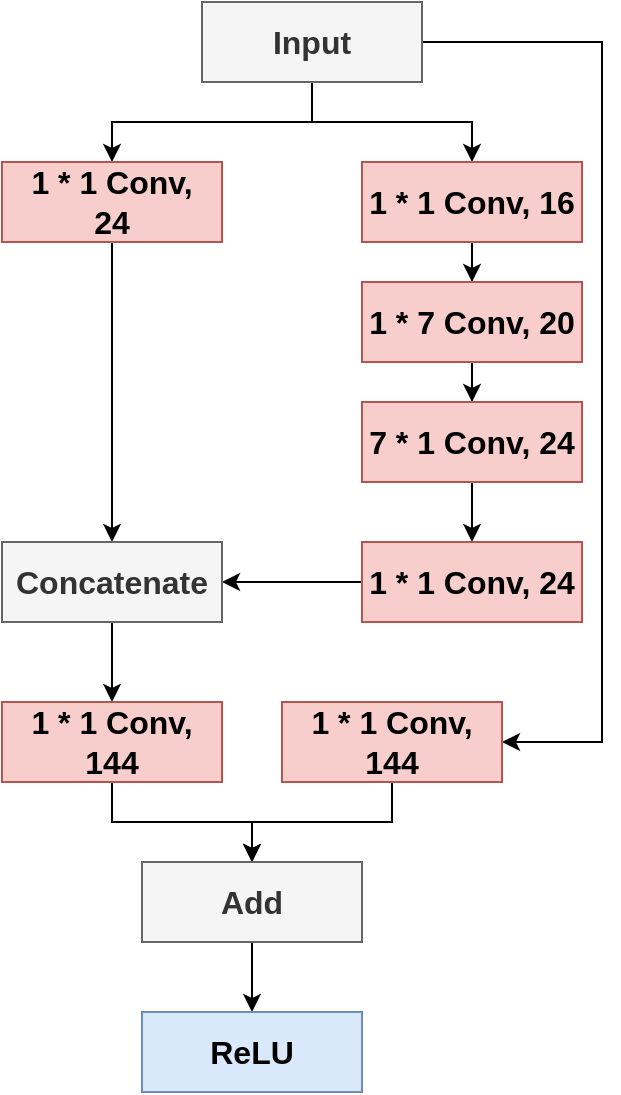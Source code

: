 <mxfile version="24.2.0" type="device">
  <diagram name="Page-1" id="ZxlwmdV9dzZsxIHtCu9o">
    <mxGraphModel dx="1301" dy="753" grid="1" gridSize="10" guides="1" tooltips="1" connect="1" arrows="1" fold="1" page="1" pageScale="1" pageWidth="827" pageHeight="1169" math="0" shadow="0">
      <root>
        <mxCell id="0" />
        <mxCell id="1" parent="0" />
        <mxCell id="4BHdDq89bDIP0e9hir1x-12" style="edgeStyle=orthogonalEdgeStyle;rounded=0;orthogonalLoop=1;jettySize=auto;html=1;exitX=0.5;exitY=1;exitDx=0;exitDy=0;entryX=0.5;entryY=0;entryDx=0;entryDy=0;" edge="1" parent="1" source="4BHdDq89bDIP0e9hir1x-2" target="4BHdDq89bDIP0e9hir1x-3">
          <mxGeometry relative="1" as="geometry" />
        </mxCell>
        <mxCell id="4BHdDq89bDIP0e9hir1x-13" style="edgeStyle=orthogonalEdgeStyle;rounded=0;orthogonalLoop=1;jettySize=auto;html=1;exitX=0.5;exitY=1;exitDx=0;exitDy=0;entryX=0.5;entryY=0;entryDx=0;entryDy=0;" edge="1" parent="1" source="4BHdDq89bDIP0e9hir1x-2" target="4BHdDq89bDIP0e9hir1x-4">
          <mxGeometry relative="1" as="geometry" />
        </mxCell>
        <mxCell id="4BHdDq89bDIP0e9hir1x-22" style="edgeStyle=orthogonalEdgeStyle;rounded=0;orthogonalLoop=1;jettySize=auto;html=1;exitX=1;exitY=0.5;exitDx=0;exitDy=0;entryX=1;entryY=0.5;entryDx=0;entryDy=0;" edge="1" parent="1" source="4BHdDq89bDIP0e9hir1x-2" target="4BHdDq89bDIP0e9hir1x-21">
          <mxGeometry relative="1" as="geometry">
            <Array as="points">
              <mxPoint x="-200" y="60" />
              <mxPoint x="-200" y="410" />
            </Array>
          </mxGeometry>
        </mxCell>
        <mxCell id="4BHdDq89bDIP0e9hir1x-2" value="&lt;b&gt;&lt;font style=&quot;font-size: 16px;&quot;&gt;Input&lt;/font&gt;&lt;/b&gt;" style="rounded=0;whiteSpace=wrap;html=1;fillColor=#f5f5f5;fontColor=#333333;strokeColor=#666666;" vertex="1" parent="1">
          <mxGeometry x="-400" y="40" width="110" height="40" as="geometry" />
        </mxCell>
        <mxCell id="4BHdDq89bDIP0e9hir1x-15" style="edgeStyle=orthogonalEdgeStyle;rounded=0;orthogonalLoop=1;jettySize=auto;html=1;exitX=0.5;exitY=1;exitDx=0;exitDy=0;entryX=0.5;entryY=0;entryDx=0;entryDy=0;" edge="1" parent="1" source="4BHdDq89bDIP0e9hir1x-3" target="4BHdDq89bDIP0e9hir1x-14">
          <mxGeometry relative="1" as="geometry" />
        </mxCell>
        <mxCell id="4BHdDq89bDIP0e9hir1x-3" value="&lt;b&gt;&lt;font style=&quot;font-size: 16px;&quot;&gt;1 * 1 Conv,&lt;/font&gt;&lt;/b&gt;&lt;div&gt;&lt;span style=&quot;font-size: 16px;&quot;&gt;&lt;b&gt;24&lt;/b&gt;&lt;/span&gt;&lt;/div&gt;" style="rounded=0;whiteSpace=wrap;html=1;fillColor=#f8cecc;strokeColor=#b85450;" vertex="1" parent="1">
          <mxGeometry x="-500" y="120" width="110" height="40" as="geometry" />
        </mxCell>
        <mxCell id="4BHdDq89bDIP0e9hir1x-7" value="" style="edgeStyle=orthogonalEdgeStyle;rounded=0;orthogonalLoop=1;jettySize=auto;html=1;" edge="1" parent="1" source="4BHdDq89bDIP0e9hir1x-4" target="4BHdDq89bDIP0e9hir1x-6">
          <mxGeometry relative="1" as="geometry" />
        </mxCell>
        <mxCell id="4BHdDq89bDIP0e9hir1x-4" value="&lt;span style=&quot;font-size: 16px;&quot;&gt;&lt;b&gt;1 * 1 Conv, 16&lt;/b&gt;&lt;/span&gt;" style="rounded=0;whiteSpace=wrap;html=1;fillColor=#f8cecc;strokeColor=#b85450;" vertex="1" parent="1">
          <mxGeometry x="-320" y="120" width="110" height="40" as="geometry" />
        </mxCell>
        <mxCell id="4BHdDq89bDIP0e9hir1x-9" value="" style="edgeStyle=orthogonalEdgeStyle;rounded=0;orthogonalLoop=1;jettySize=auto;html=1;" edge="1" parent="1" source="4BHdDq89bDIP0e9hir1x-6" target="4BHdDq89bDIP0e9hir1x-8">
          <mxGeometry relative="1" as="geometry" />
        </mxCell>
        <mxCell id="4BHdDq89bDIP0e9hir1x-6" value="&lt;span style=&quot;font-size: 16px;&quot;&gt;&lt;b&gt;1 * 7 Conv, 20&lt;/b&gt;&lt;/span&gt;" style="rounded=0;whiteSpace=wrap;html=1;fillColor=#f8cecc;strokeColor=#b85450;" vertex="1" parent="1">
          <mxGeometry x="-320" y="180" width="110" height="40" as="geometry" />
        </mxCell>
        <mxCell id="4BHdDq89bDIP0e9hir1x-11" value="" style="edgeStyle=orthogonalEdgeStyle;rounded=0;orthogonalLoop=1;jettySize=auto;html=1;" edge="1" parent="1" source="4BHdDq89bDIP0e9hir1x-8" target="4BHdDq89bDIP0e9hir1x-10">
          <mxGeometry relative="1" as="geometry" />
        </mxCell>
        <mxCell id="4BHdDq89bDIP0e9hir1x-8" value="&lt;span style=&quot;font-size: 16px;&quot;&gt;&lt;b&gt;7 * 1 Conv, 24&lt;/b&gt;&lt;/span&gt;" style="rounded=0;whiteSpace=wrap;html=1;fillColor=#f8cecc;strokeColor=#b85450;" vertex="1" parent="1">
          <mxGeometry x="-320" y="240" width="110" height="40" as="geometry" />
        </mxCell>
        <mxCell id="4BHdDq89bDIP0e9hir1x-16" style="edgeStyle=orthogonalEdgeStyle;rounded=0;orthogonalLoop=1;jettySize=auto;html=1;exitX=0;exitY=0.5;exitDx=0;exitDy=0;entryX=1;entryY=0.5;entryDx=0;entryDy=0;" edge="1" parent="1" source="4BHdDq89bDIP0e9hir1x-10" target="4BHdDq89bDIP0e9hir1x-14">
          <mxGeometry relative="1" as="geometry" />
        </mxCell>
        <mxCell id="4BHdDq89bDIP0e9hir1x-10" value="&lt;span style=&quot;font-size: 16px;&quot;&gt;&lt;b&gt;1 * 1 Conv, 24&lt;/b&gt;&lt;/span&gt;" style="rounded=0;whiteSpace=wrap;html=1;fillColor=#f8cecc;strokeColor=#b85450;" vertex="1" parent="1">
          <mxGeometry x="-320" y="310" width="110" height="40" as="geometry" />
        </mxCell>
        <mxCell id="4BHdDq89bDIP0e9hir1x-19" value="" style="edgeStyle=orthogonalEdgeStyle;rounded=0;orthogonalLoop=1;jettySize=auto;html=1;" edge="1" parent="1" source="4BHdDq89bDIP0e9hir1x-14" target="4BHdDq89bDIP0e9hir1x-18">
          <mxGeometry relative="1" as="geometry" />
        </mxCell>
        <mxCell id="4BHdDq89bDIP0e9hir1x-14" value="&lt;b&gt;&lt;font style=&quot;font-size: 16px;&quot;&gt;Concatenate&lt;/font&gt;&lt;/b&gt;" style="rounded=0;whiteSpace=wrap;html=1;fillColor=#f5f5f5;fontColor=#333333;strokeColor=#666666;" vertex="1" parent="1">
          <mxGeometry x="-500" y="310" width="110" height="40" as="geometry" />
        </mxCell>
        <mxCell id="4BHdDq89bDIP0e9hir1x-24" style="edgeStyle=orthogonalEdgeStyle;rounded=0;orthogonalLoop=1;jettySize=auto;html=1;exitX=0.5;exitY=1;exitDx=0;exitDy=0;entryX=0.5;entryY=0;entryDx=0;entryDy=0;" edge="1" parent="1" source="4BHdDq89bDIP0e9hir1x-18" target="4BHdDq89bDIP0e9hir1x-23">
          <mxGeometry relative="1" as="geometry" />
        </mxCell>
        <mxCell id="4BHdDq89bDIP0e9hir1x-18" value="&lt;span style=&quot;font-size: 16px;&quot;&gt;&lt;b&gt;1 * 1 Conv, 144&lt;/b&gt;&lt;/span&gt;" style="rounded=0;whiteSpace=wrap;html=1;fillColor=#f8cecc;strokeColor=#b85450;" vertex="1" parent="1">
          <mxGeometry x="-500" y="390" width="110" height="40" as="geometry" />
        </mxCell>
        <mxCell id="4BHdDq89bDIP0e9hir1x-25" style="edgeStyle=orthogonalEdgeStyle;rounded=0;orthogonalLoop=1;jettySize=auto;html=1;exitX=0.5;exitY=1;exitDx=0;exitDy=0;entryX=0.5;entryY=0;entryDx=0;entryDy=0;" edge="1" parent="1" source="4BHdDq89bDIP0e9hir1x-21" target="4BHdDq89bDIP0e9hir1x-23">
          <mxGeometry relative="1" as="geometry">
            <mxPoint x="-300" y="460" as="targetPoint" />
          </mxGeometry>
        </mxCell>
        <mxCell id="4BHdDq89bDIP0e9hir1x-21" value="&lt;span style=&quot;font-size: 16px;&quot;&gt;&lt;b&gt;1 * 1 Conv, 144&lt;/b&gt;&lt;/span&gt;" style="rounded=0;whiteSpace=wrap;html=1;fillColor=#f8cecc;strokeColor=#b85450;" vertex="1" parent="1">
          <mxGeometry x="-360" y="390" width="110" height="40" as="geometry" />
        </mxCell>
        <mxCell id="4BHdDq89bDIP0e9hir1x-27" value="" style="edgeStyle=orthogonalEdgeStyle;rounded=0;orthogonalLoop=1;jettySize=auto;html=1;" edge="1" parent="1" source="4BHdDq89bDIP0e9hir1x-23" target="4BHdDq89bDIP0e9hir1x-26">
          <mxGeometry relative="1" as="geometry" />
        </mxCell>
        <mxCell id="4BHdDq89bDIP0e9hir1x-23" value="&lt;b&gt;&lt;font style=&quot;font-size: 16px;&quot;&gt;Add&lt;/font&gt;&lt;/b&gt;" style="rounded=0;whiteSpace=wrap;html=1;fillColor=#f5f5f5;fontColor=#333333;strokeColor=#666666;" vertex="1" parent="1">
          <mxGeometry x="-430" y="470" width="110" height="40" as="geometry" />
        </mxCell>
        <mxCell id="4BHdDq89bDIP0e9hir1x-26" value="&lt;b&gt;&lt;font style=&quot;font-size: 16px;&quot;&gt;ReLU&lt;/font&gt;&lt;/b&gt;" style="rounded=0;whiteSpace=wrap;html=1;fillColor=#dae8fc;strokeColor=#6c8ebf;" vertex="1" parent="1">
          <mxGeometry x="-430" y="545" width="110" height="40" as="geometry" />
        </mxCell>
      </root>
    </mxGraphModel>
  </diagram>
</mxfile>
